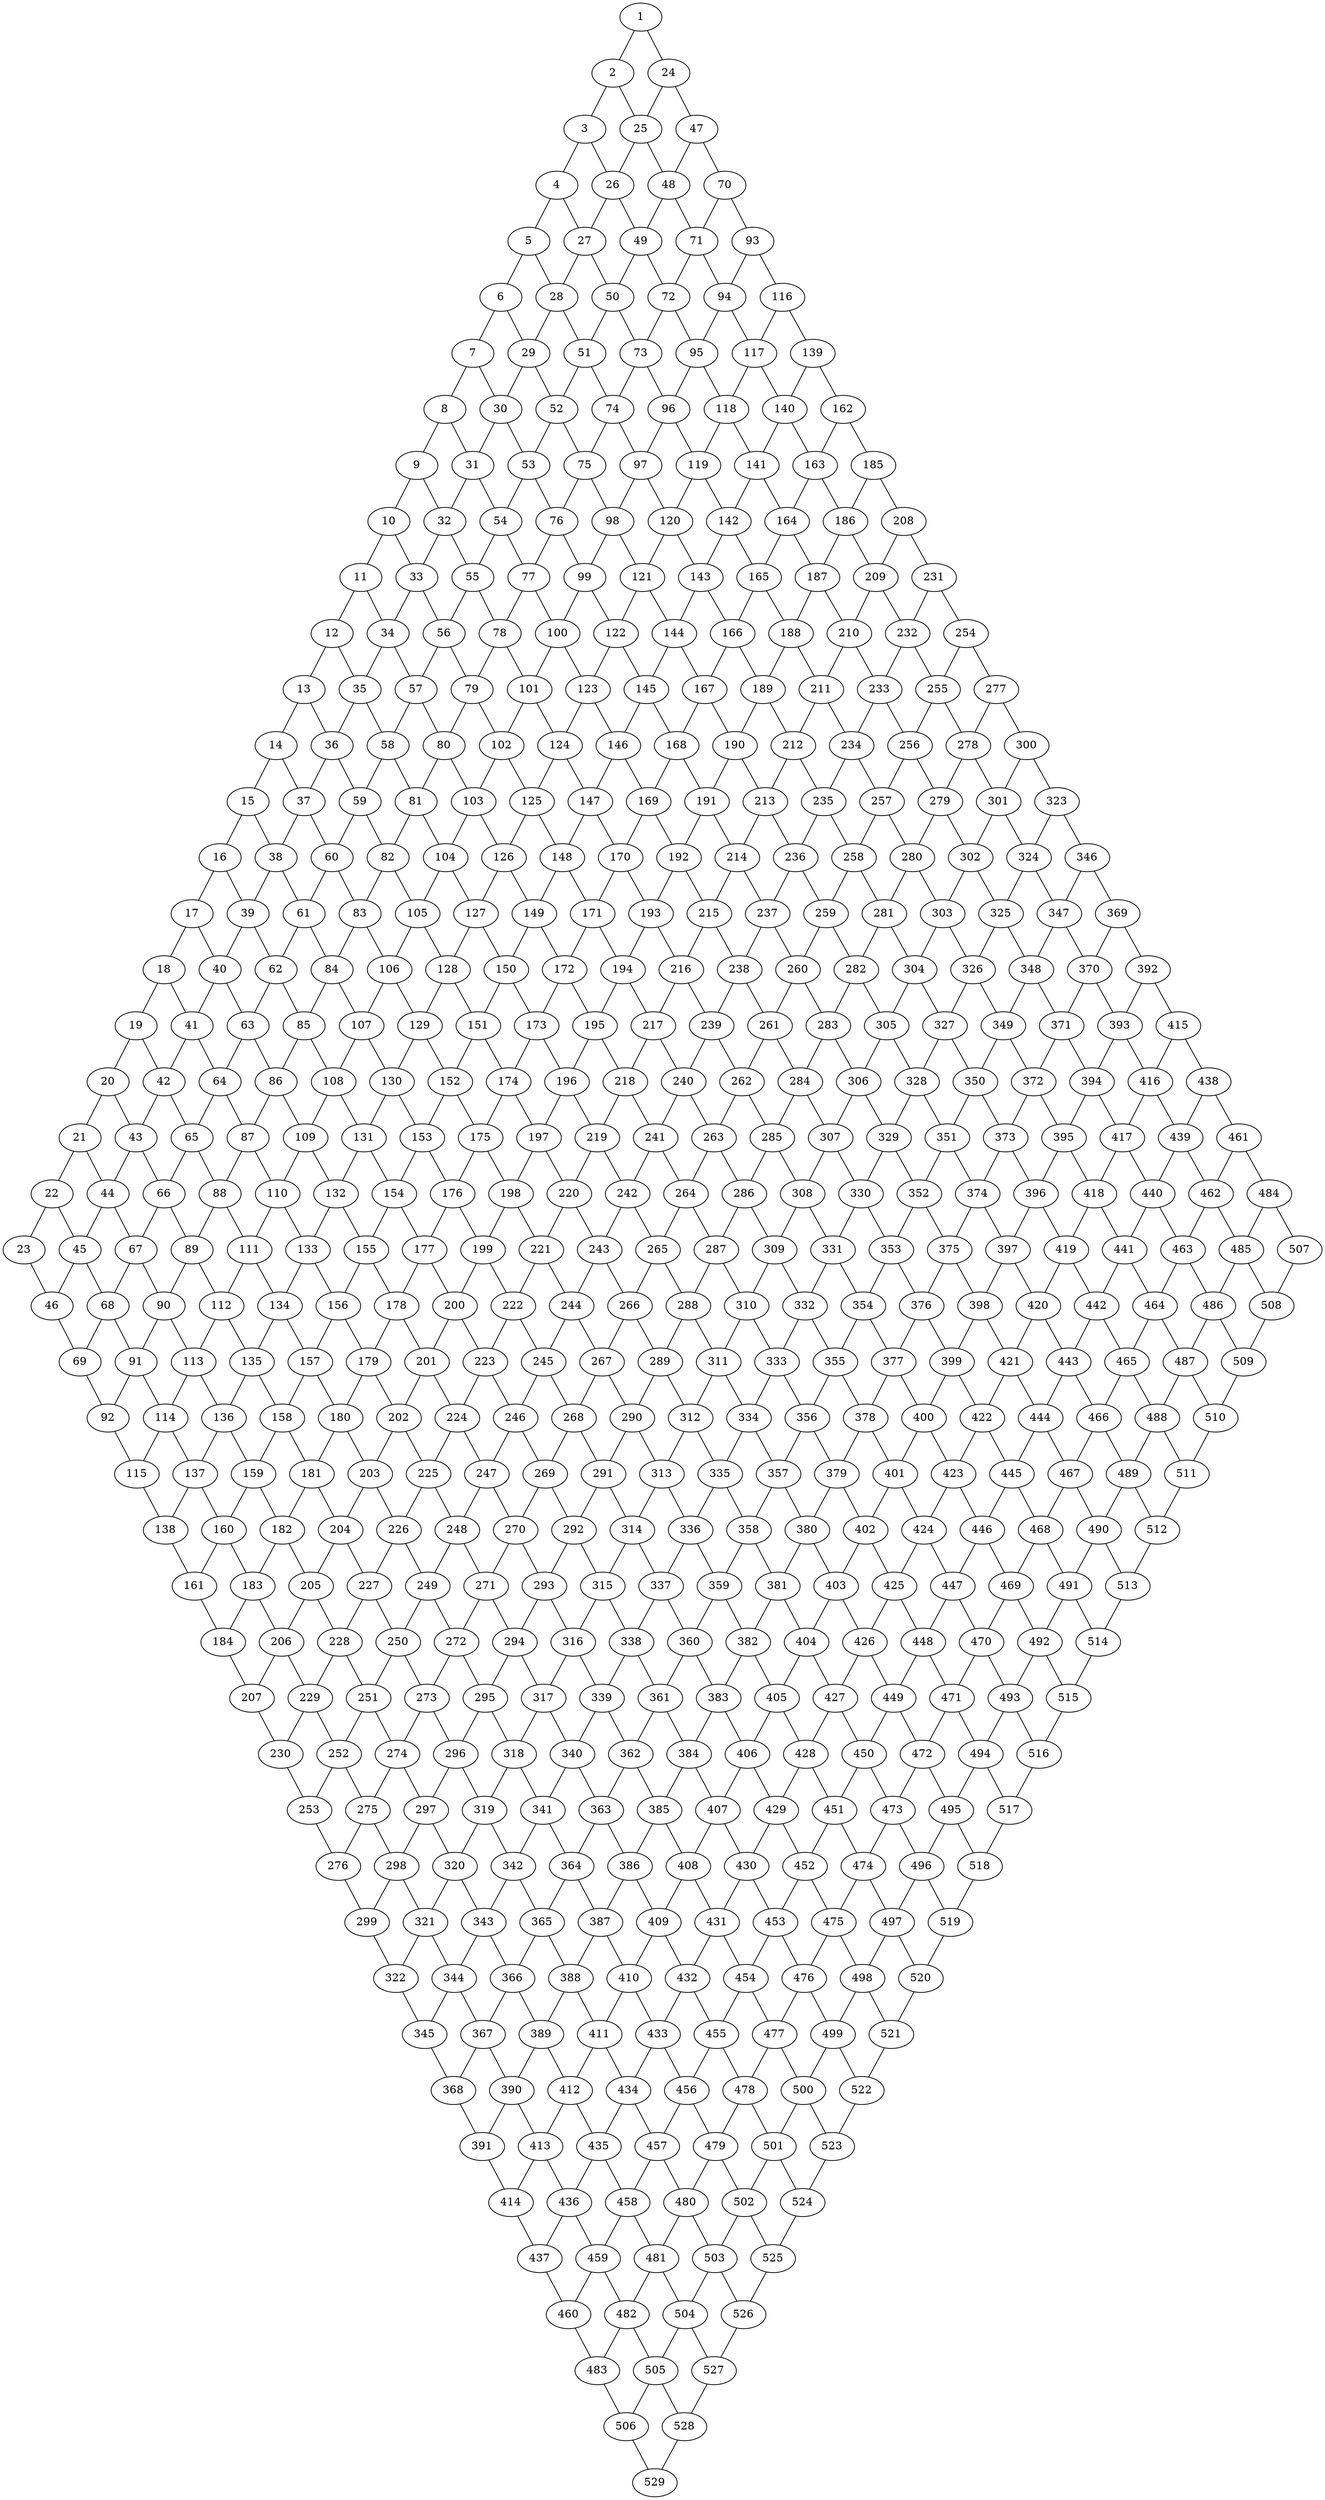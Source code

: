 graph G_1 {
    1;
    2;
    3;
    4;
    5;
    6;
    7;
    8;
    9;
    10;
    11;
    12;
    13;
    14;
    15;
    16;
    17;
    18;
    19;
    20;
    21;
    22;
    23;
    24;
    25;
    26;
    27;
    28;
    29;
    30;
    31;
    32;
    33;
    34;
    35;
    36;
    37;
    38;
    39;
    40;
    41;
    42;
    43;
    44;
    45;
    46;
    47;
    48;
    49;
    50;
    51;
    52;
    53;
    54;
    55;
    56;
    57;
    58;
    59;
    60;
    61;
    62;
    63;
    64;
    65;
    66;
    67;
    68;
    69;
    70;
    71;
    72;
    73;
    74;
    75;
    76;
    77;
    78;
    79;
    80;
    81;
    82;
    83;
    84;
    85;
    86;
    87;
    88;
    89;
    90;
    91;
    92;
    93;
    94;
    95;
    96;
    97;
    98;
    99;
    100;
    101;
    102;
    103;
    104;
    105;
    106;
    107;
    108;
    109;
    110;
    111;
    112;
    113;
    114;
    115;
    116;
    117;
    118;
    119;
    120;
    121;
    122;
    123;
    124;
    125;
    126;
    127;
    128;
    129;
    130;
    131;
    132;
    133;
    134;
    135;
    136;
    137;
    138;
    139;
    140;
    141;
    142;
    143;
    144;
    145;
    146;
    147;
    148;
    149;
    150;
    151;
    152;
    153;
    154;
    155;
    156;
    157;
    158;
    159;
    160;
    161;
    162;
    163;
    164;
    165;
    166;
    167;
    168;
    169;
    170;
    171;
    172;
    173;
    174;
    175;
    176;
    177;
    178;
    179;
    180;
    181;
    182;
    183;
    184;
    185;
    186;
    187;
    188;
    189;
    190;
    191;
    192;
    193;
    194;
    195;
    196;
    197;
    198;
    199;
    200;
    201;
    202;
    203;
    204;
    205;
    206;
    207;
    208;
    209;
    210;
    211;
    212;
    213;
    214;
    215;
    216;
    217;
    218;
    219;
    220;
    221;
    222;
    223;
    224;
    225;
    226;
    227;
    228;
    229;
    230;
    231;
    232;
    233;
    234;
    235;
    236;
    237;
    238;
    239;
    240;
    241;
    242;
    243;
    244;
    245;
    246;
    247;
    248;
    249;
    250;
    251;
    252;
    253;
    254;
    255;
    256;
    257;
    258;
    259;
    260;
    261;
    262;
    263;
    264;
    265;
    266;
    267;
    268;
    269;
    270;
    271;
    272;
    273;
    274;
    275;
    276;
    277;
    278;
    279;
    280;
    281;
    282;
    283;
    284;
    285;
    286;
    287;
    288;
    289;
    290;
    291;
    292;
    293;
    294;
    295;
    296;
    297;
    298;
    299;
    300;
    301;
    302;
    303;
    304;
    305;
    306;
    307;
    308;
    309;
    310;
    311;
    312;
    313;
    314;
    315;
    316;
    317;
    318;
    319;
    320;
    321;
    322;
    323;
    324;
    325;
    326;
    327;
    328;
    329;
    330;
    331;
    332;
    333;
    334;
    335;
    336;
    337;
    338;
    339;
    340;
    341;
    342;
    343;
    344;
    345;
    346;
    347;
    348;
    349;
    350;
    351;
    352;
    353;
    354;
    355;
    356;
    357;
    358;
    359;
    360;
    361;
    362;
    363;
    364;
    365;
    366;
    367;
    368;
    369;
    370;
    371;
    372;
    373;
    374;
    375;
    376;
    377;
    378;
    379;
    380;
    381;
    382;
    383;
    384;
    385;
    386;
    387;
    388;
    389;
    390;
    391;
    392;
    393;
    394;
    395;
    396;
    397;
    398;
    399;
    400;
    401;
    402;
    403;
    404;
    405;
    406;
    407;
    408;
    409;
    410;
    411;
    412;
    413;
    414;
    415;
    416;
    417;
    418;
    419;
    420;
    421;
    422;
    423;
    424;
    425;
    426;
    427;
    428;
    429;
    430;
    431;
    432;
    433;
    434;
    435;
    436;
    437;
    438;
    439;
    440;
    441;
    442;
    443;
    444;
    445;
    446;
    447;
    448;
    449;
    450;
    451;
    452;
    453;
    454;
    455;
    456;
    457;
    458;
    459;
    460;
    461;
    462;
    463;
    464;
    465;
    466;
    467;
    468;
    469;
    470;
    471;
    472;
    473;
    474;
    475;
    476;
    477;
    478;
    479;
    480;
    481;
    482;
    483;
    484;
    485;
    486;
    487;
    488;
    489;
    490;
    491;
    492;
    493;
    494;
    495;
    496;
    497;
    498;
    499;
    500;
    501;
    502;
    503;
    504;
    505;
    506;
    507;
    508;
    509;
    510;
    511;
    512;
    513;
    514;
    515;
    516;
    517;
    518;
    519;
    520;
    521;
    522;
    523;
    524;
    525;
    526;
    527;
    528;
    529;
    1 -- 2;
    1 -- 24;
    2 -- 3;
    2 -- 25;
    3 -- 4;
    3 -- 26;
    4 -- 5;
    4 -- 27;
    5 -- 6;
    5 -- 28;
    6 -- 7;
    6 -- 29;
    7 -- 8;
    7 -- 30;
    8 -- 9;
    8 -- 31;
    9 -- 10;
    9 -- 32;
    10 -- 11;
    10 -- 33;
    11 -- 12;
    11 -- 34;
    12 -- 13;
    12 -- 35;
    13 -- 14;
    13 -- 36;
    14 -- 15;
    14 -- 37;
    15 -- 16;
    15 -- 38;
    16 -- 17;
    16 -- 39;
    17 -- 18;
    17 -- 40;
    18 -- 19;
    18 -- 41;
    19 -- 20;
    19 -- 42;
    20 -- 21;
    20 -- 43;
    21 -- 22;
    21 -- 44;
    22 -- 23;
    22 -- 45;
    23 -- 46;
    24 -- 25;
    24 -- 47;
    25 -- 26;
    25 -- 48;
    26 -- 27;
    26 -- 49;
    27 -- 28;
    27 -- 50;
    28 -- 29;
    28 -- 51;
    29 -- 30;
    29 -- 52;
    30 -- 31;
    30 -- 53;
    31 -- 32;
    31 -- 54;
    32 -- 33;
    32 -- 55;
    33 -- 34;
    33 -- 56;
    34 -- 35;
    34 -- 57;
    35 -- 36;
    35 -- 58;
    36 -- 37;
    36 -- 59;
    37 -- 38;
    37 -- 60;
    38 -- 39;
    38 -- 61;
    39 -- 40;
    39 -- 62;
    40 -- 41;
    40 -- 63;
    41 -- 42;
    41 -- 64;
    42 -- 43;
    42 -- 65;
    43 -- 44;
    43 -- 66;
    44 -- 45;
    44 -- 67;
    45 -- 46;
    45 -- 68;
    46 -- 69;
    47 -- 48;
    47 -- 70;
    48 -- 49;
    48 -- 71;
    49 -- 50;
    49 -- 72;
    50 -- 51;
    50 -- 73;
    51 -- 52;
    51 -- 74;
    52 -- 53;
    52 -- 75;
    53 -- 54;
    53 -- 76;
    54 -- 55;
    54 -- 77;
    55 -- 56;
    55 -- 78;
    56 -- 57;
    56 -- 79;
    57 -- 58;
    57 -- 80;
    58 -- 59;
    58 -- 81;
    59 -- 60;
    59 -- 82;
    60 -- 61;
    60 -- 83;
    61 -- 62;
    61 -- 84;
    62 -- 63;
    62 -- 85;
    63 -- 64;
    63 -- 86;
    64 -- 65;
    64 -- 87;
    65 -- 66;
    65 -- 88;
    66 -- 67;
    66 -- 89;
    67 -- 68;
    67 -- 90;
    68 -- 69;
    68 -- 91;
    69 -- 92;
    70 -- 71;
    70 -- 93;
    71 -- 72;
    71 -- 94;
    72 -- 73;
    72 -- 95;
    73 -- 74;
    73 -- 96;
    74 -- 75;
    74 -- 97;
    75 -- 76;
    75 -- 98;
    76 -- 77;
    76 -- 99;
    77 -- 78;
    77 -- 100;
    78 -- 79;
    78 -- 101;
    79 -- 80;
    79 -- 102;
    80 -- 81;
    80 -- 103;
    81 -- 82;
    81 -- 104;
    82 -- 83;
    82 -- 105;
    83 -- 84;
    83 -- 106;
    84 -- 85;
    84 -- 107;
    85 -- 86;
    85 -- 108;
    86 -- 87;
    86 -- 109;
    87 -- 88;
    87 -- 110;
    88 -- 89;
    88 -- 111;
    89 -- 90;
    89 -- 112;
    90 -- 91;
    90 -- 113;
    91 -- 92;
    91 -- 114;
    92 -- 115;
    93 -- 94;
    93 -- 116;
    94 -- 95;
    94 -- 117;
    95 -- 96;
    95 -- 118;
    96 -- 97;
    96 -- 119;
    97 -- 98;
    97 -- 120;
    98 -- 99;
    98 -- 121;
    99 -- 100;
    99 -- 122;
    100 -- 101;
    100 -- 123;
    101 -- 102;
    101 -- 124;
    102 -- 103;
    102 -- 125;
    103 -- 104;
    103 -- 126;
    104 -- 105;
    104 -- 127;
    105 -- 106;
    105 -- 128;
    106 -- 107;
    106 -- 129;
    107 -- 108;
    107 -- 130;
    108 -- 109;
    108 -- 131;
    109 -- 110;
    109 -- 132;
    110 -- 111;
    110 -- 133;
    111 -- 112;
    111 -- 134;
    112 -- 113;
    112 -- 135;
    113 -- 114;
    113 -- 136;
    114 -- 115;
    114 -- 137;
    115 -- 138;
    116 -- 117;
    116 -- 139;
    117 -- 118;
    117 -- 140;
    118 -- 119;
    118 -- 141;
    119 -- 120;
    119 -- 142;
    120 -- 121;
    120 -- 143;
    121 -- 122;
    121 -- 144;
    122 -- 123;
    122 -- 145;
    123 -- 124;
    123 -- 146;
    124 -- 125;
    124 -- 147;
    125 -- 126;
    125 -- 148;
    126 -- 127;
    126 -- 149;
    127 -- 128;
    127 -- 150;
    128 -- 129;
    128 -- 151;
    129 -- 130;
    129 -- 152;
    130 -- 131;
    130 -- 153;
    131 -- 132;
    131 -- 154;
    132 -- 133;
    132 -- 155;
    133 -- 134;
    133 -- 156;
    134 -- 135;
    134 -- 157;
    135 -- 136;
    135 -- 158;
    136 -- 137;
    136 -- 159;
    137 -- 138;
    137 -- 160;
    138 -- 161;
    139 -- 140;
    139 -- 162;
    140 -- 141;
    140 -- 163;
    141 -- 142;
    141 -- 164;
    142 -- 143;
    142 -- 165;
    143 -- 144;
    143 -- 166;
    144 -- 145;
    144 -- 167;
    145 -- 146;
    145 -- 168;
    146 -- 147;
    146 -- 169;
    147 -- 148;
    147 -- 170;
    148 -- 149;
    148 -- 171;
    149 -- 150;
    149 -- 172;
    150 -- 151;
    150 -- 173;
    151 -- 152;
    151 -- 174;
    152 -- 153;
    152 -- 175;
    153 -- 154;
    153 -- 176;
    154 -- 155;
    154 -- 177;
    155 -- 156;
    155 -- 178;
    156 -- 157;
    156 -- 179;
    157 -- 158;
    157 -- 180;
    158 -- 159;
    158 -- 181;
    159 -- 160;
    159 -- 182;
    160 -- 161;
    160 -- 183;
    161 -- 184;
    162 -- 163;
    162 -- 185;
    163 -- 164;
    163 -- 186;
    164 -- 165;
    164 -- 187;
    165 -- 166;
    165 -- 188;
    166 -- 167;
    166 -- 189;
    167 -- 168;
    167 -- 190;
    168 -- 169;
    168 -- 191;
    169 -- 170;
    169 -- 192;
    170 -- 171;
    170 -- 193;
    171 -- 172;
    171 -- 194;
    172 -- 173;
    172 -- 195;
    173 -- 174;
    173 -- 196;
    174 -- 175;
    174 -- 197;
    175 -- 176;
    175 -- 198;
    176 -- 177;
    176 -- 199;
    177 -- 178;
    177 -- 200;
    178 -- 179;
    178 -- 201;
    179 -- 180;
    179 -- 202;
    180 -- 181;
    180 -- 203;
    181 -- 182;
    181 -- 204;
    182 -- 183;
    182 -- 205;
    183 -- 184;
    183 -- 206;
    184 -- 207;
    185 -- 186;
    185 -- 208;
    186 -- 187;
    186 -- 209;
    187 -- 188;
    187 -- 210;
    188 -- 189;
    188 -- 211;
    189 -- 190;
    189 -- 212;
    190 -- 191;
    190 -- 213;
    191 -- 192;
    191 -- 214;
    192 -- 193;
    192 -- 215;
    193 -- 194;
    193 -- 216;
    194 -- 195;
    194 -- 217;
    195 -- 196;
    195 -- 218;
    196 -- 197;
    196 -- 219;
    197 -- 198;
    197 -- 220;
    198 -- 199;
    198 -- 221;
    199 -- 200;
    199 -- 222;
    200 -- 201;
    200 -- 223;
    201 -- 202;
    201 -- 224;
    202 -- 203;
    202 -- 225;
    203 -- 204;
    203 -- 226;
    204 -- 205;
    204 -- 227;
    205 -- 206;
    205 -- 228;
    206 -- 207;
    206 -- 229;
    207 -- 230;
    208 -- 209;
    208 -- 231;
    209 -- 210;
    209 -- 232;
    210 -- 211;
    210 -- 233;
    211 -- 212;
    211 -- 234;
    212 -- 213;
    212 -- 235;
    213 -- 214;
    213 -- 236;
    214 -- 215;
    214 -- 237;
    215 -- 216;
    215 -- 238;
    216 -- 217;
    216 -- 239;
    217 -- 218;
    217 -- 240;
    218 -- 219;
    218 -- 241;
    219 -- 220;
    219 -- 242;
    220 -- 221;
    220 -- 243;
    221 -- 222;
    221 -- 244;
    222 -- 223;
    222 -- 245;
    223 -- 224;
    223 -- 246;
    224 -- 225;
    224 -- 247;
    225 -- 226;
    225 -- 248;
    226 -- 227;
    226 -- 249;
    227 -- 228;
    227 -- 250;
    228 -- 229;
    228 -- 251;
    229 -- 230;
    229 -- 252;
    230 -- 253;
    231 -- 232;
    231 -- 254;
    232 -- 233;
    232 -- 255;
    233 -- 234;
    233 -- 256;
    234 -- 235;
    234 -- 257;
    235 -- 236;
    235 -- 258;
    236 -- 237;
    236 -- 259;
    237 -- 238;
    237 -- 260;
    238 -- 239;
    238 -- 261;
    239 -- 240;
    239 -- 262;
    240 -- 241;
    240 -- 263;
    241 -- 242;
    241 -- 264;
    242 -- 243;
    242 -- 265;
    243 -- 244;
    243 -- 266;
    244 -- 245;
    244 -- 267;
    245 -- 246;
    245 -- 268;
    246 -- 247;
    246 -- 269;
    247 -- 248;
    247 -- 270;
    248 -- 249;
    248 -- 271;
    249 -- 250;
    249 -- 272;
    250 -- 251;
    250 -- 273;
    251 -- 252;
    251 -- 274;
    252 -- 253;
    252 -- 275;
    253 -- 276;
    254 -- 255;
    254 -- 277;
    255 -- 256;
    255 -- 278;
    256 -- 257;
    256 -- 279;
    257 -- 258;
    257 -- 280;
    258 -- 259;
    258 -- 281;
    259 -- 260;
    259 -- 282;
    260 -- 261;
    260 -- 283;
    261 -- 262;
    261 -- 284;
    262 -- 263;
    262 -- 285;
    263 -- 264;
    263 -- 286;
    264 -- 265;
    264 -- 287;
    265 -- 266;
    265 -- 288;
    266 -- 267;
    266 -- 289;
    267 -- 268;
    267 -- 290;
    268 -- 269;
    268 -- 291;
    269 -- 270;
    269 -- 292;
    270 -- 271;
    270 -- 293;
    271 -- 272;
    271 -- 294;
    272 -- 273;
    272 -- 295;
    273 -- 274;
    273 -- 296;
    274 -- 275;
    274 -- 297;
    275 -- 276;
    275 -- 298;
    276 -- 299;
    277 -- 278;
    277 -- 300;
    278 -- 279;
    278 -- 301;
    279 -- 280;
    279 -- 302;
    280 -- 281;
    280 -- 303;
    281 -- 282;
    281 -- 304;
    282 -- 283;
    282 -- 305;
    283 -- 284;
    283 -- 306;
    284 -- 285;
    284 -- 307;
    285 -- 286;
    285 -- 308;
    286 -- 287;
    286 -- 309;
    287 -- 288;
    287 -- 310;
    288 -- 289;
    288 -- 311;
    289 -- 290;
    289 -- 312;
    290 -- 291;
    290 -- 313;
    291 -- 292;
    291 -- 314;
    292 -- 293;
    292 -- 315;
    293 -- 294;
    293 -- 316;
    294 -- 295;
    294 -- 317;
    295 -- 296;
    295 -- 318;
    296 -- 297;
    296 -- 319;
    297 -- 298;
    297 -- 320;
    298 -- 299;
    298 -- 321;
    299 -- 322;
    300 -- 301;
    300 -- 323;
    301 -- 302;
    301 -- 324;
    302 -- 303;
    302 -- 325;
    303 -- 304;
    303 -- 326;
    304 -- 305;
    304 -- 327;
    305 -- 306;
    305 -- 328;
    306 -- 307;
    306 -- 329;
    307 -- 308;
    307 -- 330;
    308 -- 309;
    308 -- 331;
    309 -- 310;
    309 -- 332;
    310 -- 311;
    310 -- 333;
    311 -- 312;
    311 -- 334;
    312 -- 313;
    312 -- 335;
    313 -- 314;
    313 -- 336;
    314 -- 315;
    314 -- 337;
    315 -- 316;
    315 -- 338;
    316 -- 317;
    316 -- 339;
    317 -- 318;
    317 -- 340;
    318 -- 319;
    318 -- 341;
    319 -- 320;
    319 -- 342;
    320 -- 321;
    320 -- 343;
    321 -- 322;
    321 -- 344;
    322 -- 345;
    323 -- 324;
    323 -- 346;
    324 -- 325;
    324 -- 347;
    325 -- 326;
    325 -- 348;
    326 -- 327;
    326 -- 349;
    327 -- 328;
    327 -- 350;
    328 -- 329;
    328 -- 351;
    329 -- 330;
    329 -- 352;
    330 -- 331;
    330 -- 353;
    331 -- 332;
    331 -- 354;
    332 -- 333;
    332 -- 355;
    333 -- 334;
    333 -- 356;
    334 -- 335;
    334 -- 357;
    335 -- 336;
    335 -- 358;
    336 -- 337;
    336 -- 359;
    337 -- 338;
    337 -- 360;
    338 -- 339;
    338 -- 361;
    339 -- 340;
    339 -- 362;
    340 -- 341;
    340 -- 363;
    341 -- 342;
    341 -- 364;
    342 -- 343;
    342 -- 365;
    343 -- 344;
    343 -- 366;
    344 -- 345;
    344 -- 367;
    345 -- 368;
    346 -- 347;
    346 -- 369;
    347 -- 348;
    347 -- 370;
    348 -- 349;
    348 -- 371;
    349 -- 350;
    349 -- 372;
    350 -- 351;
    350 -- 373;
    351 -- 352;
    351 -- 374;
    352 -- 353;
    352 -- 375;
    353 -- 354;
    353 -- 376;
    354 -- 355;
    354 -- 377;
    355 -- 356;
    355 -- 378;
    356 -- 357;
    356 -- 379;
    357 -- 358;
    357 -- 380;
    358 -- 359;
    358 -- 381;
    359 -- 360;
    359 -- 382;
    360 -- 361;
    360 -- 383;
    361 -- 362;
    361 -- 384;
    362 -- 363;
    362 -- 385;
    363 -- 364;
    363 -- 386;
    364 -- 365;
    364 -- 387;
    365 -- 366;
    365 -- 388;
    366 -- 367;
    366 -- 389;
    367 -- 368;
    367 -- 390;
    368 -- 391;
    369 -- 370;
    369 -- 392;
    370 -- 371;
    370 -- 393;
    371 -- 372;
    371 -- 394;
    372 -- 373;
    372 -- 395;
    373 -- 374;
    373 -- 396;
    374 -- 375;
    374 -- 397;
    375 -- 376;
    375 -- 398;
    376 -- 377;
    376 -- 399;
    377 -- 378;
    377 -- 400;
    378 -- 379;
    378 -- 401;
    379 -- 380;
    379 -- 402;
    380 -- 381;
    380 -- 403;
    381 -- 382;
    381 -- 404;
    382 -- 383;
    382 -- 405;
    383 -- 384;
    383 -- 406;
    384 -- 385;
    384 -- 407;
    385 -- 386;
    385 -- 408;
    386 -- 387;
    386 -- 409;
    387 -- 388;
    387 -- 410;
    388 -- 389;
    388 -- 411;
    389 -- 390;
    389 -- 412;
    390 -- 391;
    390 -- 413;
    391 -- 414;
    392 -- 393;
    392 -- 415;
    393 -- 394;
    393 -- 416;
    394 -- 395;
    394 -- 417;
    395 -- 396;
    395 -- 418;
    396 -- 397;
    396 -- 419;
    397 -- 398;
    397 -- 420;
    398 -- 399;
    398 -- 421;
    399 -- 400;
    399 -- 422;
    400 -- 401;
    400 -- 423;
    401 -- 402;
    401 -- 424;
    402 -- 403;
    402 -- 425;
    403 -- 404;
    403 -- 426;
    404 -- 405;
    404 -- 427;
    405 -- 406;
    405 -- 428;
    406 -- 407;
    406 -- 429;
    407 -- 408;
    407 -- 430;
    408 -- 409;
    408 -- 431;
    409 -- 410;
    409 -- 432;
    410 -- 411;
    410 -- 433;
    411 -- 412;
    411 -- 434;
    412 -- 413;
    412 -- 435;
    413 -- 414;
    413 -- 436;
    414 -- 437;
    415 -- 416;
    415 -- 438;
    416 -- 417;
    416 -- 439;
    417 -- 418;
    417 -- 440;
    418 -- 419;
    418 -- 441;
    419 -- 420;
    419 -- 442;
    420 -- 421;
    420 -- 443;
    421 -- 422;
    421 -- 444;
    422 -- 423;
    422 -- 445;
    423 -- 424;
    423 -- 446;
    424 -- 425;
    424 -- 447;
    425 -- 426;
    425 -- 448;
    426 -- 427;
    426 -- 449;
    427 -- 428;
    427 -- 450;
    428 -- 429;
    428 -- 451;
    429 -- 430;
    429 -- 452;
    430 -- 431;
    430 -- 453;
    431 -- 432;
    431 -- 454;
    432 -- 433;
    432 -- 455;
    433 -- 434;
    433 -- 456;
    434 -- 435;
    434 -- 457;
    435 -- 436;
    435 -- 458;
    436 -- 437;
    436 -- 459;
    437 -- 460;
    438 -- 439;
    438 -- 461;
    439 -- 440;
    439 -- 462;
    440 -- 441;
    440 -- 463;
    441 -- 442;
    441 -- 464;
    442 -- 443;
    442 -- 465;
    443 -- 444;
    443 -- 466;
    444 -- 445;
    444 -- 467;
    445 -- 446;
    445 -- 468;
    446 -- 447;
    446 -- 469;
    447 -- 448;
    447 -- 470;
    448 -- 449;
    448 -- 471;
    449 -- 450;
    449 -- 472;
    450 -- 451;
    450 -- 473;
    451 -- 452;
    451 -- 474;
    452 -- 453;
    452 -- 475;
    453 -- 454;
    453 -- 476;
    454 -- 455;
    454 -- 477;
    455 -- 456;
    455 -- 478;
    456 -- 457;
    456 -- 479;
    457 -- 458;
    457 -- 480;
    458 -- 459;
    458 -- 481;
    459 -- 460;
    459 -- 482;
    460 -- 483;
    461 -- 462;
    461 -- 484;
    462 -- 463;
    462 -- 485;
    463 -- 464;
    463 -- 486;
    464 -- 465;
    464 -- 487;
    465 -- 466;
    465 -- 488;
    466 -- 467;
    466 -- 489;
    467 -- 468;
    467 -- 490;
    468 -- 469;
    468 -- 491;
    469 -- 470;
    469 -- 492;
    470 -- 471;
    470 -- 493;
    471 -- 472;
    471 -- 494;
    472 -- 473;
    472 -- 495;
    473 -- 474;
    473 -- 496;
    474 -- 475;
    474 -- 497;
    475 -- 476;
    475 -- 498;
    476 -- 477;
    476 -- 499;
    477 -- 478;
    477 -- 500;
    478 -- 479;
    478 -- 501;
    479 -- 480;
    479 -- 502;
    480 -- 481;
    480 -- 503;
    481 -- 482;
    481 -- 504;
    482 -- 483;
    482 -- 505;
    483 -- 506;
    484 -- 485;
    484 -- 507;
    485 -- 486;
    485 -- 508;
    486 -- 487;
    486 -- 509;
    487 -- 488;
    487 -- 510;
    488 -- 489;
    488 -- 511;
    489 -- 490;
    489 -- 512;
    490 -- 491;
    490 -- 513;
    491 -- 492;
    491 -- 514;
    492 -- 493;
    492 -- 515;
    493 -- 494;
    493 -- 516;
    494 -- 495;
    494 -- 517;
    495 -- 496;
    495 -- 518;
    496 -- 497;
    496 -- 519;
    497 -- 498;
    497 -- 520;
    498 -- 499;
    498 -- 521;
    499 -- 500;
    499 -- 522;
    500 -- 501;
    500 -- 523;
    501 -- 502;
    501 -- 524;
    502 -- 503;
    502 -- 525;
    503 -- 504;
    503 -- 526;
    504 -- 505;
    504 -- 527;
    505 -- 506;
    505 -- 528;
    506 -- 529;
    507 -- 508;
    508 -- 509;
    509 -- 510;
    510 -- 511;
    511 -- 512;
    512 -- 513;
    513 -- 514;
    514 -- 515;
    515 -- 516;
    516 -- 517;
    517 -- 518;
    518 -- 519;
    519 -- 520;
    520 -- 521;
    521 -- 522;
    522 -- 523;
    523 -- 524;
    524 -- 525;
    525 -- 526;
    526 -- 527;
    527 -- 528;
    528 -- 529;
}